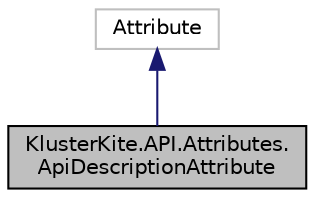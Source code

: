 digraph "KlusterKite.API.Attributes.ApiDescriptionAttribute"
{
  edge [fontname="Helvetica",fontsize="10",labelfontname="Helvetica",labelfontsize="10"];
  node [fontname="Helvetica",fontsize="10",shape=record];
  Node6 [label="KlusterKite.API.Attributes.\lApiDescriptionAttribute",height=0.2,width=0.4,color="black", fillcolor="grey75", style="filled", fontcolor="black"];
  Node7 -> Node6 [dir="back",color="midnightblue",fontsize="10",style="solid",fontname="Helvetica"];
  Node7 [label="Attribute",height=0.2,width=0.4,color="grey75", fillcolor="white", style="filled"];
}
